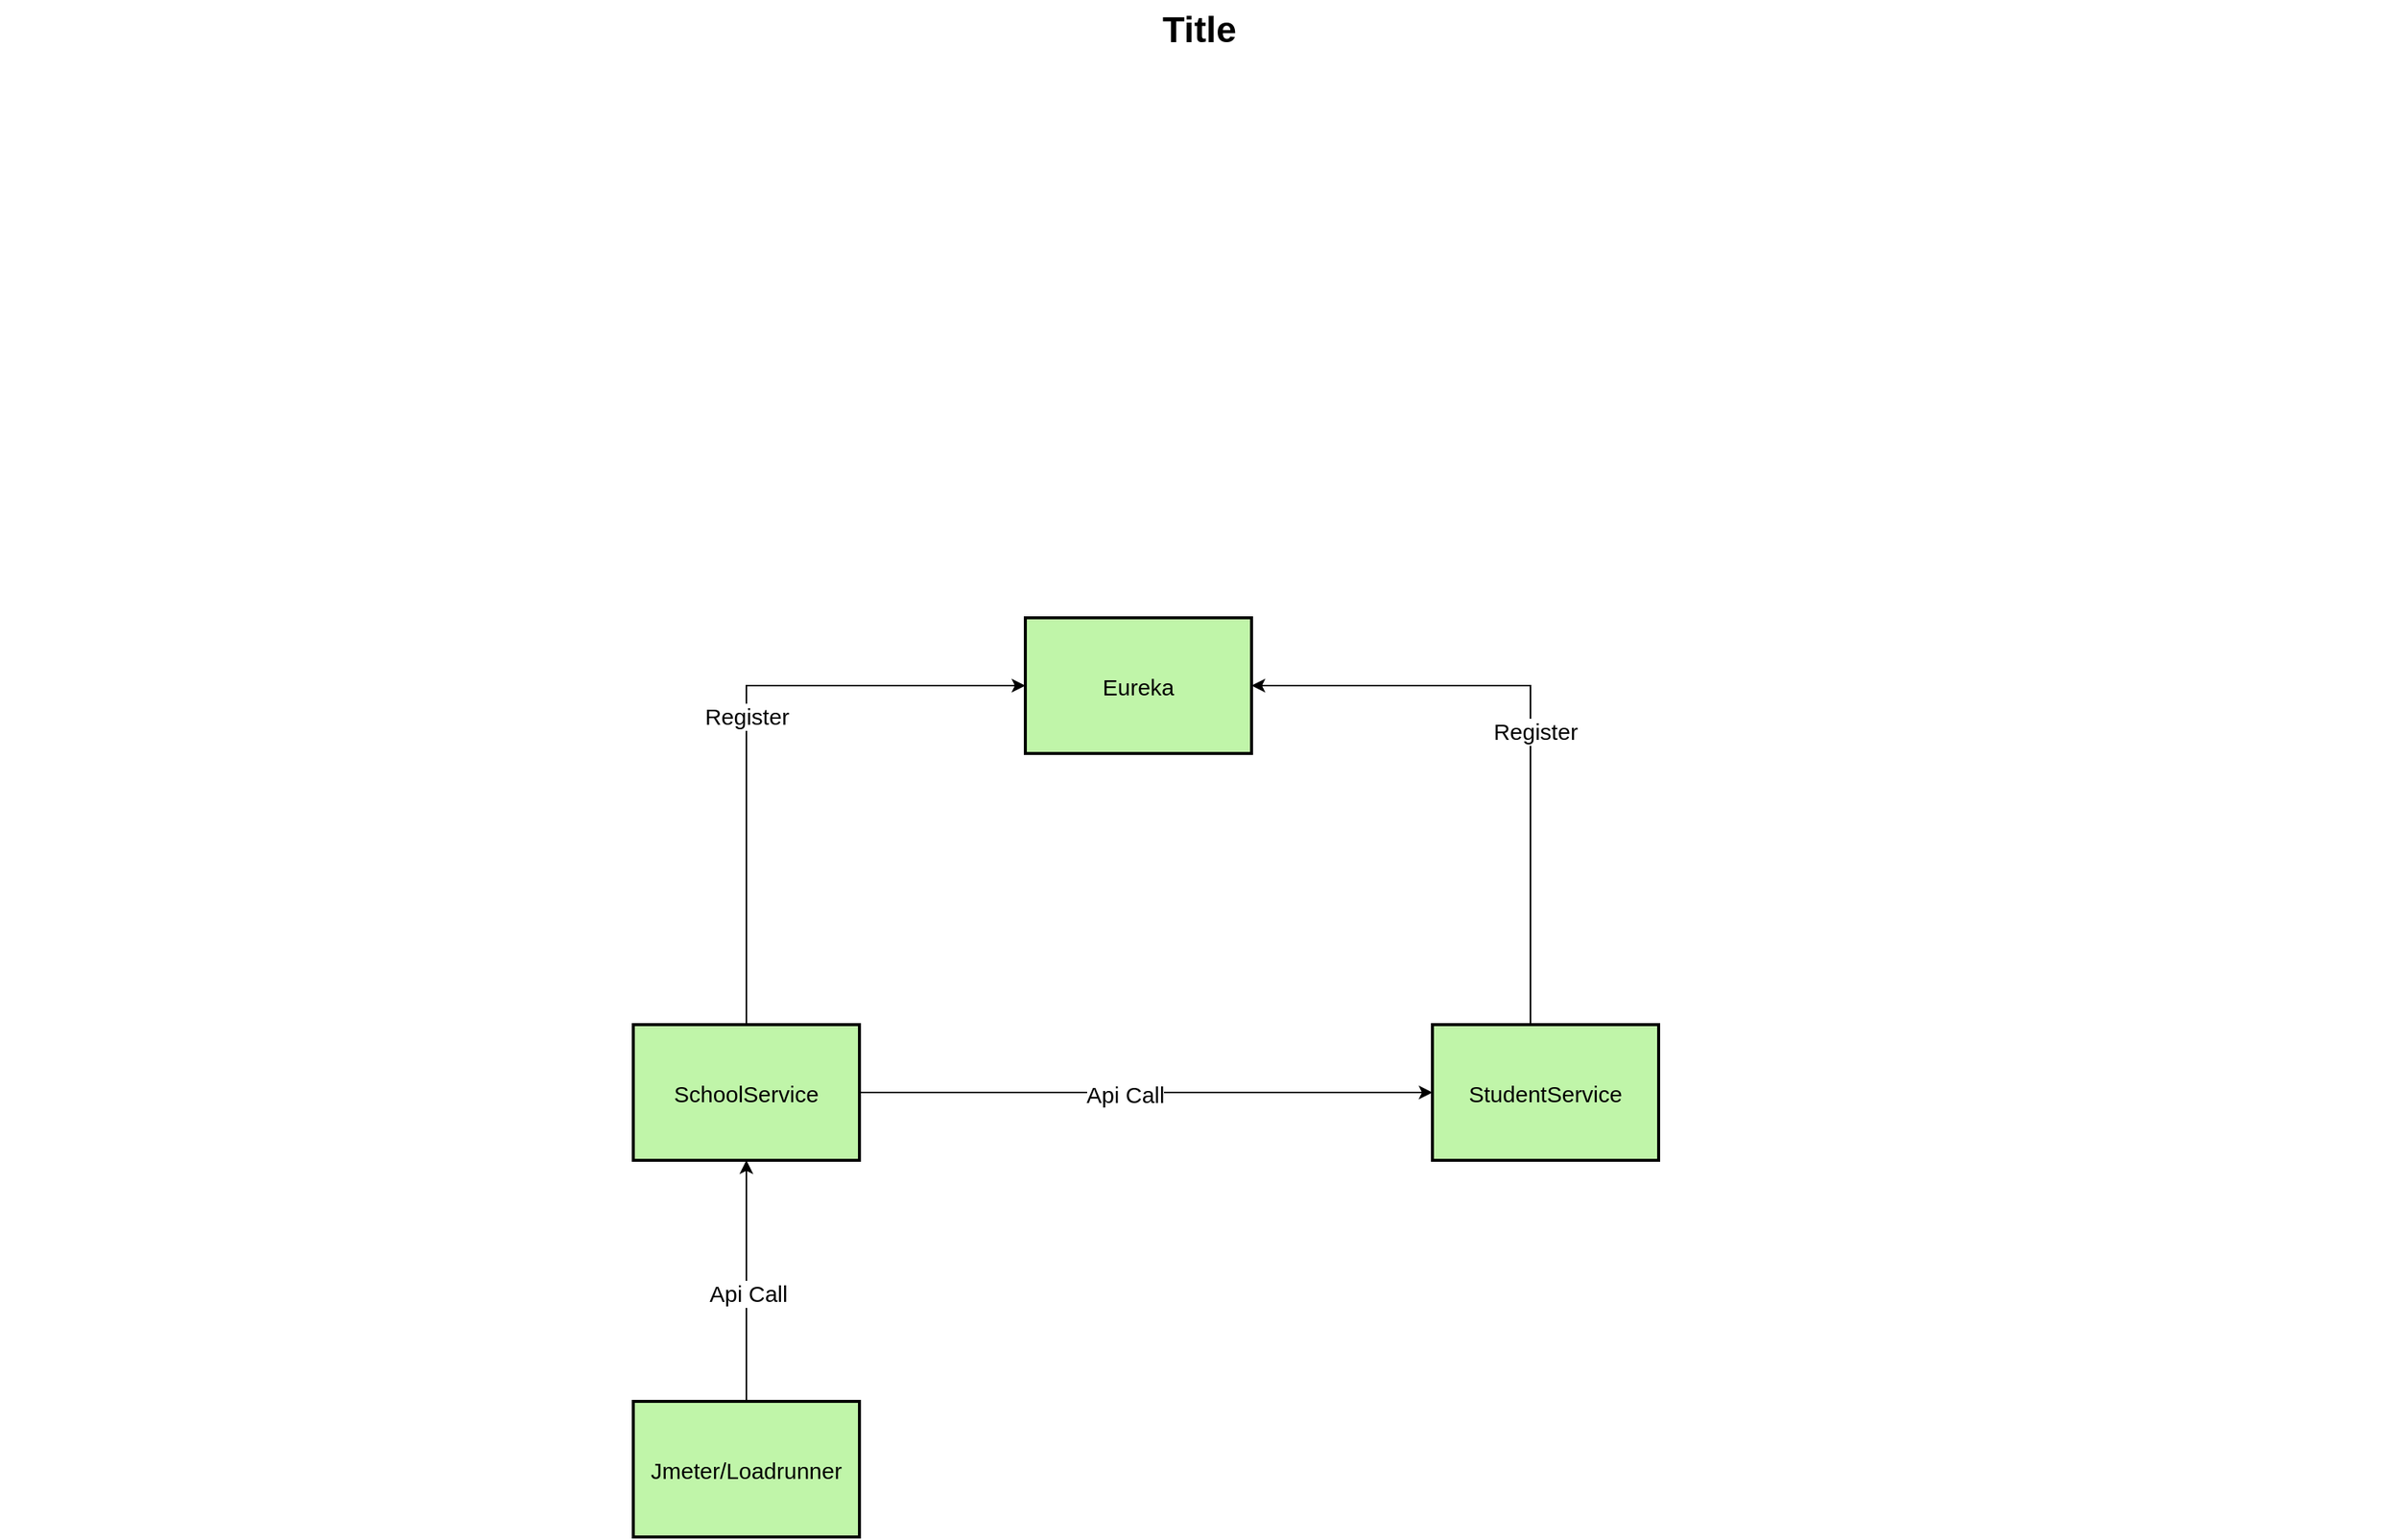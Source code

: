 <mxfile version="20.8.23" type="github">
  <diagram name="Page-1" id="74b105a0-9070-1c63-61bc-23e55f88626e">
    <mxGraphModel dx="1973" dy="1196" grid="1" gridSize="10" guides="1" tooltips="1" connect="1" arrows="1" fold="1" page="1" pageScale="1.5" pageWidth="1169" pageHeight="826" background="none" math="0" shadow="0">
      <root>
        <mxCell id="0" style=";html=1;" />
        <mxCell id="1" style=";html=1;" parent="0" />
        <mxCell id="10b056a9c633e61c-30" value="Title" style="text;strokeColor=none;fillColor=none;html=1;fontSize=24;fontStyle=1;verticalAlign=middle;align=center;" parent="1" vertex="1">
          <mxGeometry x="80" y="40" width="1590" height="40" as="geometry" />
        </mxCell>
        <mxCell id="5wn7QCThYIIw2rzu8Sw5-3" value="Eureka" style="strokeWidth=2;dashed=0;align=center;fontSize=15;shape=rect;fillColor=#c0f5a9;verticalLabelPosition=middle;verticalAlign=middle;horizontal=1;labelPosition=center;" parent="1" vertex="1">
          <mxGeometry x="760" y="450" width="150" height="90" as="geometry" />
        </mxCell>
        <mxCell id="5wn7QCThYIIw2rzu8Sw5-10" style="edgeStyle=orthogonalEdgeStyle;rounded=0;orthogonalLoop=1;jettySize=auto;html=1;fontSize=15;" parent="1" source="5wn7QCThYIIw2rzu8Sw5-4" target="5wn7QCThYIIw2rzu8Sw5-6" edge="1">
          <mxGeometry relative="1" as="geometry" />
        </mxCell>
        <mxCell id="5wn7QCThYIIw2rzu8Sw5-13" value="Api Call" style="edgeLabel;html=1;align=center;verticalAlign=middle;resizable=0;points=[];fontSize=15;" parent="5wn7QCThYIIw2rzu8Sw5-10" vertex="1" connectable="0">
          <mxGeometry x="-0.1" y="-1" relative="1" as="geometry">
            <mxPoint as="offset" />
          </mxGeometry>
        </mxCell>
        <mxCell id="5wn7QCThYIIw2rzu8Sw5-4" value="Jmeter/Loadrunner" style="strokeWidth=2;dashed=0;align=center;fontSize=15;shape=rect;fillColor=#c0f5a9;verticalLabelPosition=middle;verticalAlign=middle;labelPosition=center;" parent="1" vertex="1">
          <mxGeometry x="500" y="970" width="150" height="90" as="geometry" />
        </mxCell>
        <mxCell id="5wn7QCThYIIw2rzu8Sw5-8" style="edgeStyle=orthogonalEdgeStyle;rounded=0;orthogonalLoop=1;jettySize=auto;html=1;entryX=1;entryY=0.5;entryDx=0;entryDy=0;fontSize=15;" parent="1" source="5wn7QCThYIIw2rzu8Sw5-5" target="5wn7QCThYIIw2rzu8Sw5-3" edge="1">
          <mxGeometry relative="1" as="geometry">
            <Array as="points">
              <mxPoint x="1095" y="495" />
            </Array>
          </mxGeometry>
        </mxCell>
        <mxCell id="5wn7QCThYIIw2rzu8Sw5-11" value="Register" style="edgeLabel;html=1;align=center;verticalAlign=middle;resizable=0;points=[];fontSize=15;" parent="5wn7QCThYIIw2rzu8Sw5-8" vertex="1" connectable="0">
          <mxGeometry x="-0.047" y="-3" relative="1" as="geometry">
            <mxPoint as="offset" />
          </mxGeometry>
        </mxCell>
        <mxCell id="5wn7QCThYIIw2rzu8Sw5-5" value="StudentService" style="strokeWidth=2;dashed=0;align=center;fontSize=15;shape=rect;fillColor=#c0f5a9;verticalLabelPosition=middle;verticalAlign=middle;labelPosition=center;" parent="1" vertex="1">
          <mxGeometry x="1030" y="720" width="150" height="90" as="geometry" />
        </mxCell>
        <mxCell id="5wn7QCThYIIw2rzu8Sw5-7" value="Register" style="edgeStyle=orthogonalEdgeStyle;rounded=0;orthogonalLoop=1;jettySize=auto;html=1;entryX=0;entryY=0.5;entryDx=0;entryDy=0;fontSize=15;" parent="1" source="5wn7QCThYIIw2rzu8Sw5-6" target="5wn7QCThYIIw2rzu8Sw5-3" edge="1">
          <mxGeometry relative="1" as="geometry">
            <Array as="points">
              <mxPoint x="575" y="495" />
            </Array>
          </mxGeometry>
        </mxCell>
        <mxCell id="5wn7QCThYIIw2rzu8Sw5-9" style="edgeStyle=orthogonalEdgeStyle;rounded=0;orthogonalLoop=1;jettySize=auto;html=1;entryX=0;entryY=0.5;entryDx=0;entryDy=0;fontSize=15;" parent="1" source="5wn7QCThYIIw2rzu8Sw5-6" target="5wn7QCThYIIw2rzu8Sw5-5" edge="1">
          <mxGeometry relative="1" as="geometry">
            <Array as="points">
              <mxPoint x="1020" y="765" />
            </Array>
          </mxGeometry>
        </mxCell>
        <mxCell id="5wn7QCThYIIw2rzu8Sw5-12" value="Api Call" style="edgeLabel;html=1;align=center;verticalAlign=middle;resizable=0;points=[];fontSize=15;" parent="5wn7QCThYIIw2rzu8Sw5-9" vertex="1" connectable="0">
          <mxGeometry x="-0.074" y="-1" relative="1" as="geometry">
            <mxPoint as="offset" />
          </mxGeometry>
        </mxCell>
        <mxCell id="5wn7QCThYIIw2rzu8Sw5-6" value="SchoolService" style="strokeWidth=2;dashed=0;align=center;fontSize=15;shape=rect;fillColor=#c0f5a9;verticalLabelPosition=middle;verticalAlign=middle;labelPosition=center;" parent="1" vertex="1">
          <mxGeometry x="500" y="720" width="150" height="90" as="geometry" />
        </mxCell>
      </root>
    </mxGraphModel>
  </diagram>
</mxfile>
